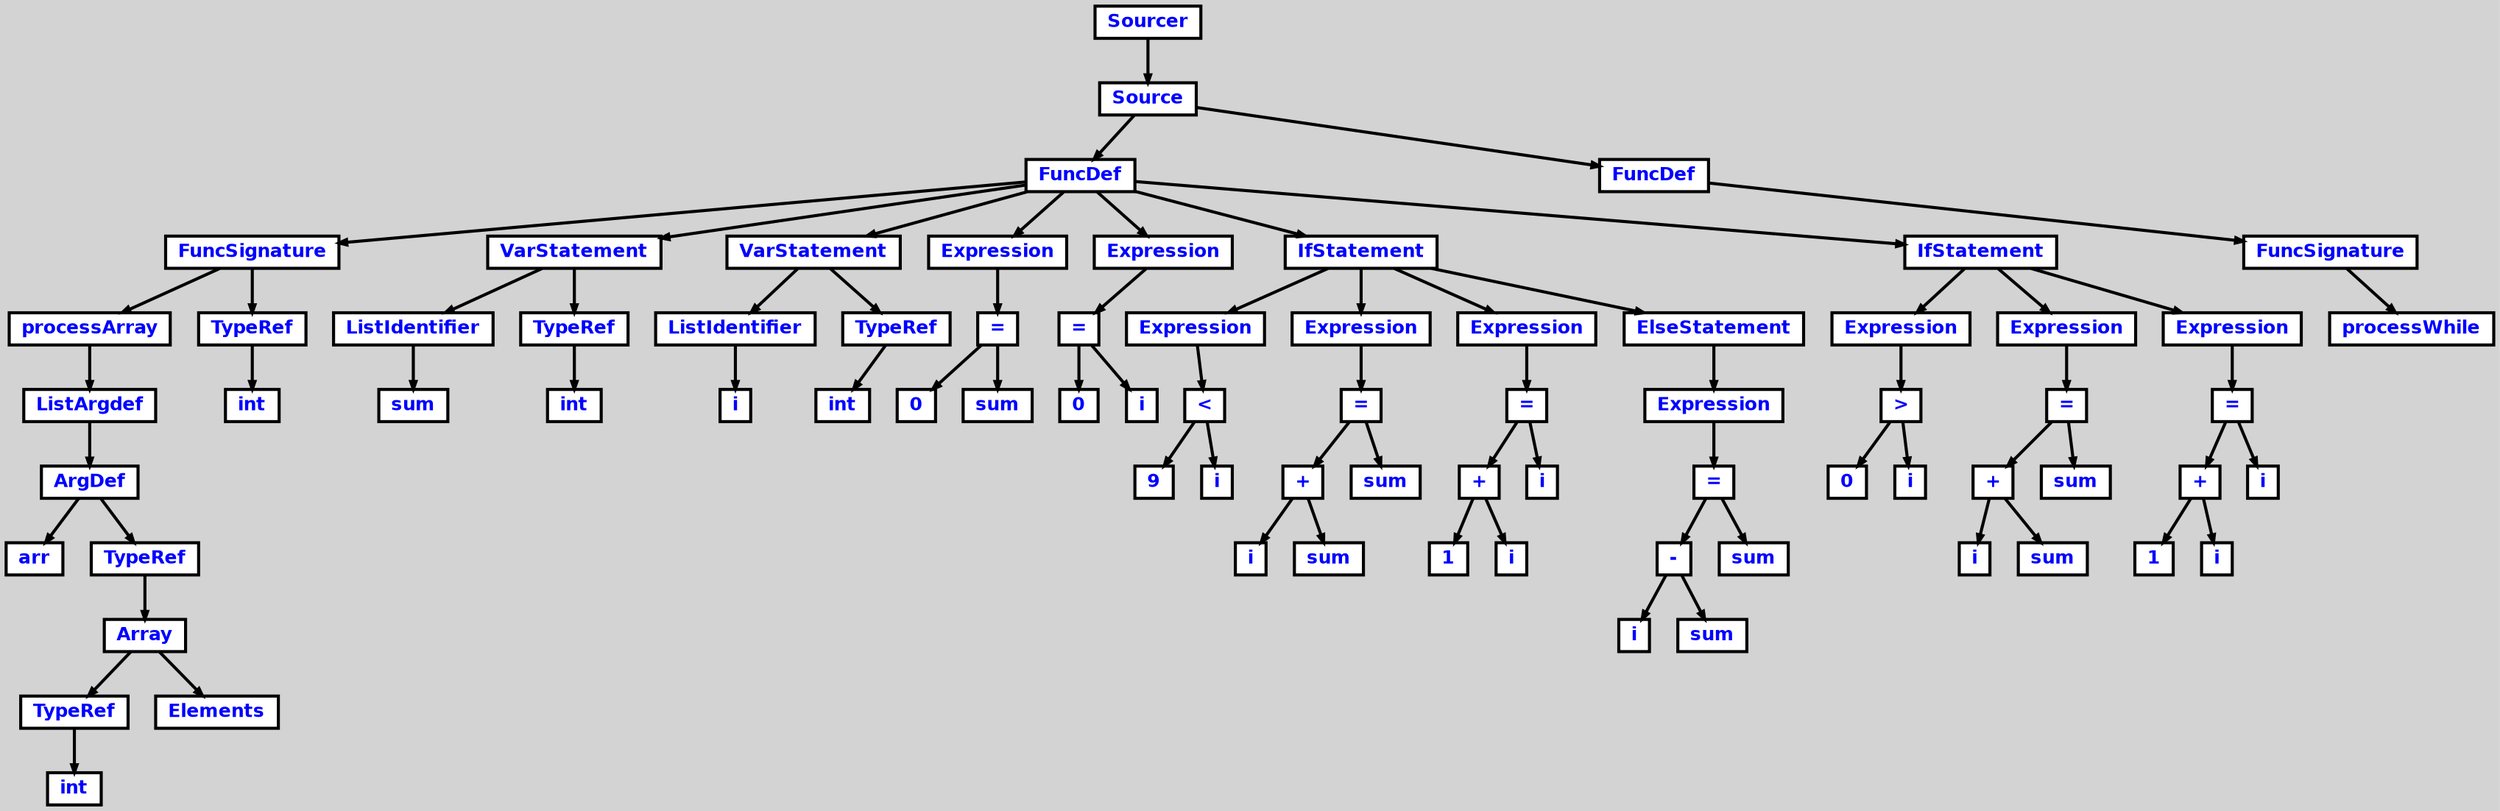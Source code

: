 digraph {

	ordering=out;
	ranksep=.4;
	bgcolor="lightgrey";  node [shape=box, fixedsize=false, fontsize=12, fontname="Helvetica-bold", fontcolor="blue"
	width=.25, height=.25, color="black", fillcolor="white", style="filled, solid, bold"];

	edge [arrowsize=.5, color="black", style="bold"]

	n000001F6114282C0[label="Sourcer"]
	n000001F611428188[label="Source"]
	n000001F611424978[label="FuncDef"]
	n000001F61141C4A0[label="FuncSignature"]
	n000001F61141C5D8[label="processArray"]
	n000001F61141C0F8[label="ListArgdef"]
	n000001F61141BE88[label="ArgDef"]
	n000001F61141B9A8[label="arr"]
	n000001F61141BD50[label="TypeRef"]
	n000001F61141BAE0[label="Array"]
	n000001F61141B738[label="TypeRef"]
	n000001F61141B870[label="int"]
	n000001F61141BC18[label="Elements"]
	n000001F61141C368[label="TypeRef"]
	n000001F61141BFC0[label="int"]
	n000001F61141CBF0[label="VarStatement"]
	n000001F61141C848[label="ListIdentifier"]
	n000001F61141C710[label="sum"]
	n000001F61141CD28[label="TypeRef"]
	n000001F61141CAB8[label="int"]
	n000001F61141D208[label="VarStatement"]
	n000001F61141CE60[label="ListIdentifier"]
	n000001F61141C980[label="i"]
	n000001F61141D340[label="TypeRef"]
	n000001F61141D0D0[label="int"]
	n000001F61141DD00[label="Expression"]
	n000001F61141E1E0[label="="]
	n000001F61141DE38[label="0"]
	n000001F61141D5B0[label="sum"]
	n000001F61141EA68[label="Expression"]
	n000001F61141EF48[label="="]
	n000001F61141EBA0[label="0"]
	n000001F61141E318[label="i"]
	n000001F611423868[label="IfStatement"]
	n000001F6114240F0[label="Expression"]
	n000001F61141F908[label="<"]
	n000001F61141FB78[label="9"]
	n000001F61141F080[label="i"]
	n000001F611420B50[label="Expression"]
	n000001F611421168[label="="]
	n000001F611421030[label="+"]
	n000001F6114212A0[label="i"]
	n000001F611420DC0[label="sum"]
	n000001F61141FF20[label="sum"]
	n000001F611422140[label="Expression"]
	n000001F611422758[label="="]
	n000001F611422620[label="+"]
	n000001F611422890[label="1"]
	n000001F6114223B0[label="i"]
	n000001F611421510[label="i"]
	n000001F6114235F8[label="ElseStatement"]
	n000001F611423730[label="Expression"]
	n000001F611423D48[label="="]
	n000001F611423C10[label="-"]
	n000001F611423E80[label="i"]
	n000001F6114239A0[label="sum"]
	n000001F611422B00[label="sum"]
	n000001F6114272E8[label="IfStatement"]
	n000001F611427558[label="Expression"]
	n000001F611424BE8[label=">"]
	n000001F611424E58[label="0"]
	n000001F611424360[label="i"]
	n000001F611425E30[label="Expression"]
	n000001F611426448[label="="]
	n000001F611426310[label="+"]
	n000001F611426580[label="i"]
	n000001F6114260A0[label="sum"]
	n000001F611425200[label="sum"]
	n000001F611427420[label="Expression"]
	n000001F611427A38[label="="]
	n000001F611427900[label="+"]
	n000001F611427B70[label="1"]
	n000001F611427690[label="i"]
	n000001F6114267F0[label="i"]
	n000001F611428050[label="FuncDef"]
	n000001F611427DE0[label="FuncSignature"]
	n000001F611427F18[label="processWhile"]

		n000001F6114282C0 -> n000001F611428188		// Sourcer -> Source
		n000001F611428188 -> n000001F611424978		// Source -> FuncDef
		n000001F611424978 -> n000001F61141C4A0		// FuncDef -> FuncSignature
		n000001F61141C4A0 -> n000001F61141C5D8		// FuncSignature -> processArray
		n000001F61141C5D8 -> n000001F61141C0F8		// processArray -> ListArgdef
		n000001F61141C0F8 -> n000001F61141BE88		// ListArgdef -> ArgDef
		n000001F61141BE88 -> n000001F61141B9A8		// ArgDef -> arr
		n000001F61141BE88 -> n000001F61141BD50		// ArgDef -> TypeRef
		n000001F61141BD50 -> n000001F61141BAE0		// TypeRef -> Array
		n000001F61141BAE0 -> n000001F61141B738		// Array -> TypeRef
		n000001F61141B738 -> n000001F61141B870		// TypeRef -> int
		n000001F61141BAE0 -> n000001F61141BC18		// Array -> Elements
		n000001F61141C4A0 -> n000001F61141C368		// FuncSignature -> TypeRef
		n000001F61141C368 -> n000001F61141BFC0		// TypeRef -> int
		n000001F611424978 -> n000001F61141CBF0		// FuncDef -> VarStatement
		n000001F61141CBF0 -> n000001F61141C848		// VarStatement -> ListIdentifier
		n000001F61141C848 -> n000001F61141C710		// ListIdentifier -> sum
		n000001F61141CBF0 -> n000001F61141CD28		// VarStatement -> TypeRef
		n000001F61141CD28 -> n000001F61141CAB8		// TypeRef -> int
		n000001F611424978 -> n000001F61141D208		// FuncDef -> VarStatement
		n000001F61141D208 -> n000001F61141CE60		// VarStatement -> ListIdentifier
		n000001F61141CE60 -> n000001F61141C980		// ListIdentifier -> i
		n000001F61141D208 -> n000001F61141D340		// VarStatement -> TypeRef
		n000001F61141D340 -> n000001F61141D0D0		// TypeRef -> int
		n000001F611424978 -> n000001F61141DD00		// FuncDef -> Expression
		n000001F61141DD00 -> n000001F61141E1E0		// Expression -> =
		n000001F61141E1E0 -> n000001F61141DE38		// = -> 0
		n000001F61141E1E0 -> n000001F61141D5B0		// = -> sum
		n000001F611424978 -> n000001F61141EA68		// FuncDef -> Expression
		n000001F61141EA68 -> n000001F61141EF48		// Expression -> =
		n000001F61141EF48 -> n000001F61141EBA0		// = -> 0
		n000001F61141EF48 -> n000001F61141E318		// = -> i
		n000001F611424978 -> n000001F611423868		// FuncDef -> IfStatement
		n000001F611423868 -> n000001F6114240F0		// IfStatement -> Expression
		n000001F6114240F0 -> n000001F61141F908		// Expression -> <
		n000001F61141F908 -> n000001F61141FB78		// < -> 9
		n000001F61141F908 -> n000001F61141F080		// < -> i
		n000001F611423868 -> n000001F611420B50		// IfStatement -> Expression
		n000001F611420B50 -> n000001F611421168		// Expression -> =
		n000001F611421168 -> n000001F611421030		// = -> +
		n000001F611421030 -> n000001F6114212A0		// + -> i
		n000001F611421030 -> n000001F611420DC0		// + -> sum
		n000001F611421168 -> n000001F61141FF20		// = -> sum
		n000001F611423868 -> n000001F611422140		// IfStatement -> Expression
		n000001F611422140 -> n000001F611422758		// Expression -> =
		n000001F611422758 -> n000001F611422620		// = -> +
		n000001F611422620 -> n000001F611422890		// + -> 1
		n000001F611422620 -> n000001F6114223B0		// + -> i
		n000001F611422758 -> n000001F611421510		// = -> i
		n000001F611423868 -> n000001F6114235F8		// IfStatement -> ElseStatement
		n000001F6114235F8 -> n000001F611423730		// ElseStatement -> Expression
		n000001F611423730 -> n000001F611423D48		// Expression -> =
		n000001F611423D48 -> n000001F611423C10		// = -> -
		n000001F611423C10 -> n000001F611423E80		// - -> i
		n000001F611423C10 -> n000001F6114239A0		// - -> sum
		n000001F611423D48 -> n000001F611422B00		// = -> sum
		n000001F611424978 -> n000001F6114272E8		// FuncDef -> IfStatement
		n000001F6114272E8 -> n000001F611427558		// IfStatement -> Expression
		n000001F611427558 -> n000001F611424BE8		// Expression -> >
		n000001F611424BE8 -> n000001F611424E58		// > -> 0
		n000001F611424BE8 -> n000001F611424360		// > -> i
		n000001F6114272E8 -> n000001F611425E30		// IfStatement -> Expression
		n000001F611425E30 -> n000001F611426448		// Expression -> =
		n000001F611426448 -> n000001F611426310		// = -> +
		n000001F611426310 -> n000001F611426580		// + -> i
		n000001F611426310 -> n000001F6114260A0		// + -> sum
		n000001F611426448 -> n000001F611425200		// = -> sum
		n000001F6114272E8 -> n000001F611427420		// IfStatement -> Expression
		n000001F611427420 -> n000001F611427A38		// Expression -> =
		n000001F611427A38 -> n000001F611427900		// = -> +
		n000001F611427900 -> n000001F611427B70		// + -> 1
		n000001F611427900 -> n000001F611427690		// + -> i
		n000001F611427A38 -> n000001F6114267F0		// = -> i
		n000001F611428188 -> n000001F611428050		// Source -> FuncDef
		n000001F611428050 -> n000001F611427DE0		// FuncDef -> FuncSignature
		n000001F611427DE0 -> n000001F611427F18		// FuncSignature -> processWhile

}